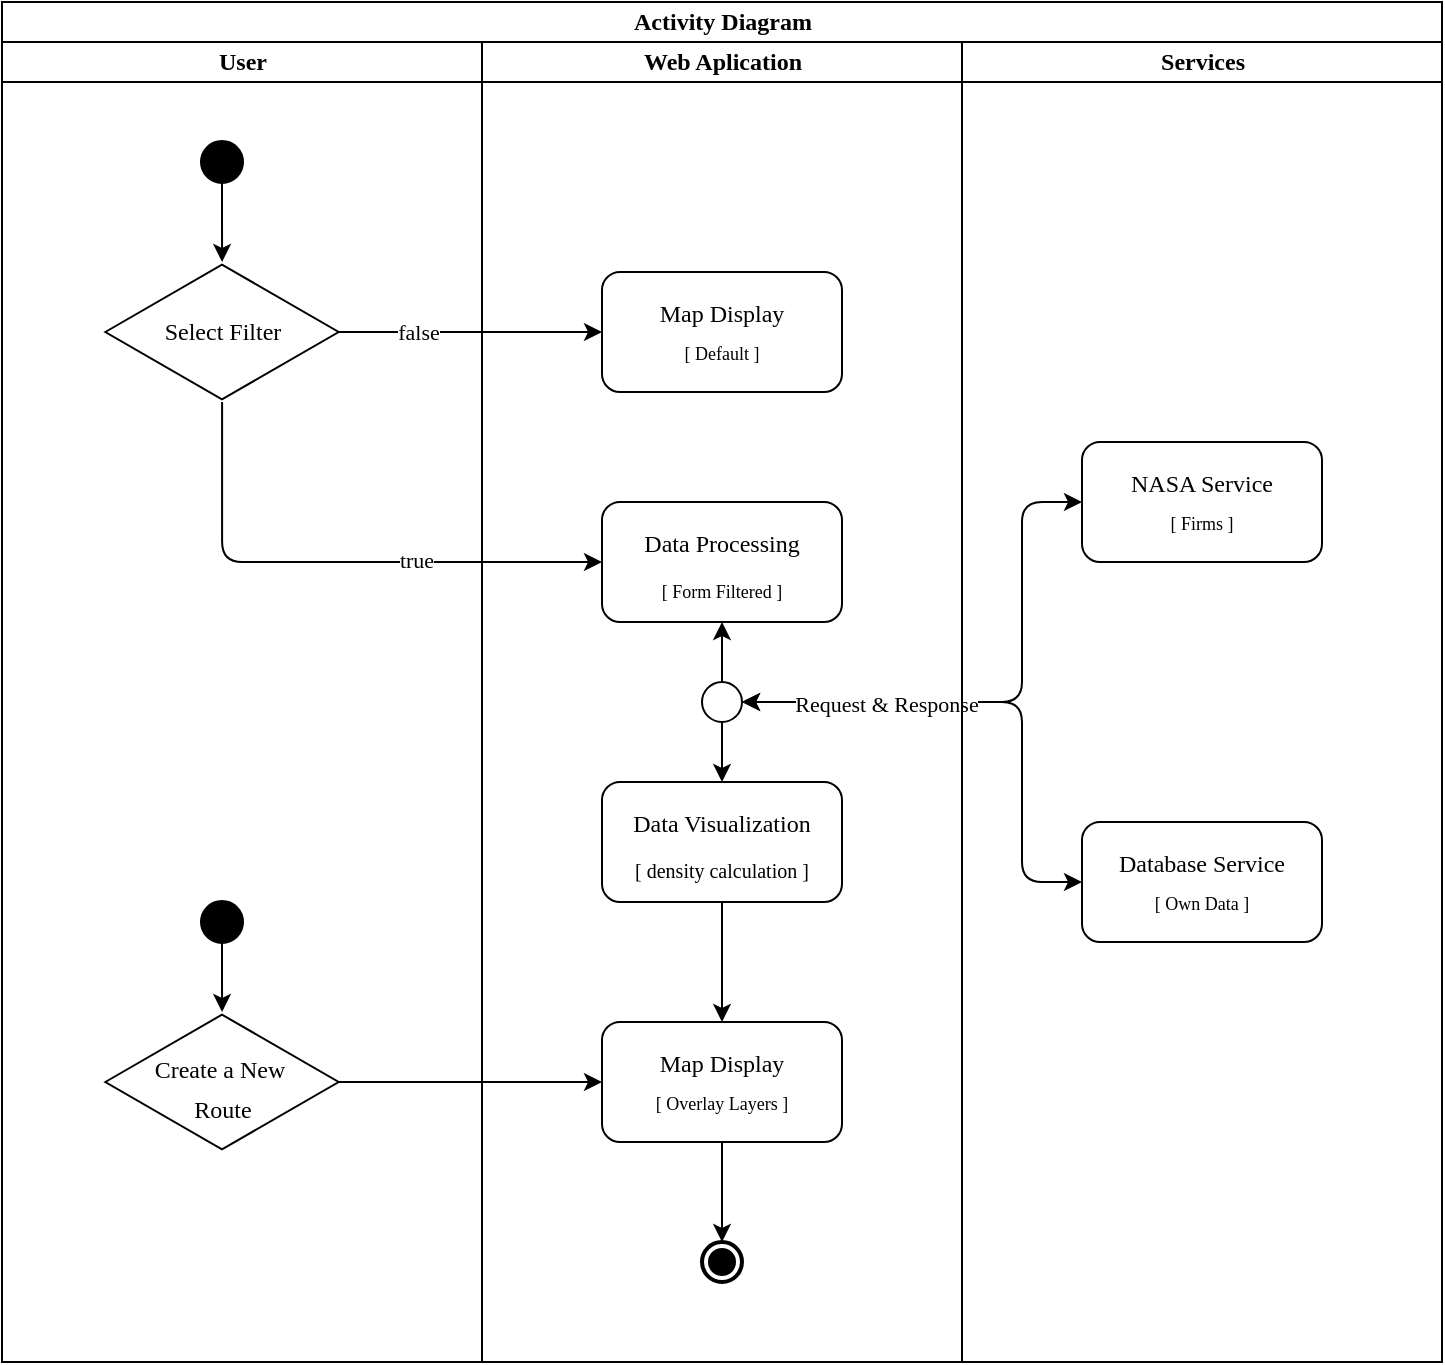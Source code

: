 <mxfile version="24.7.17">
  <diagram id="prtHgNgQTEPvFCAcTncT" name="Page-1">
    <mxGraphModel dx="1157" dy="676" grid="1" gridSize="10" guides="1" tooltips="1" connect="1" arrows="1" fold="1" page="1" pageScale="1" pageWidth="827" pageHeight="1169" math="0" shadow="0">
      <root>
        <mxCell id="0" />
        <mxCell id="1" parent="0" />
        <mxCell id="cXSK46v-pou7lRjQmR5n-1" value="Activity Diagram" style="swimlane;childLayout=stackLayout;resizeParent=1;resizeParentMax=0;startSize=20;html=1;fontFamily=Chakra Petch;fontSource=https%3A%2F%2Ffonts.googleapis.com%2Fcss%3Ffamily%3DChakra%2BPetch;verticalAlign=middle;" parent="1" vertex="1">
          <mxGeometry x="10" y="40" width="720" height="680" as="geometry" />
        </mxCell>
        <mxCell id="cXSK46v-pou7lRjQmR5n-5" value="User" style="swimlane;startSize=20;html=1;fontFamily=Chakra Petch;fontSource=https%3A%2F%2Ffonts.googleapis.com%2Fcss%3Ffamily%3DChakra%2BPetch;" parent="cXSK46v-pou7lRjQmR5n-1" vertex="1">
          <mxGeometry y="20" width="240" height="660" as="geometry" />
        </mxCell>
        <mxCell id="DwJLSehkU6HLkbGjUy9t-28" value="" style="edgeStyle=orthogonalEdgeStyle;rounded=0;orthogonalLoop=1;jettySize=auto;html=1;" edge="1" parent="cXSK46v-pou7lRjQmR5n-5" source="cXSK46v-pou7lRjQmR5n-6" target="cXSK46v-pou7lRjQmR5n-12">
          <mxGeometry relative="1" as="geometry" />
        </mxCell>
        <mxCell id="cXSK46v-pou7lRjQmR5n-6" value="" style="strokeWidth=2;html=1;shape=mxgraph.flowchart.start_2;whiteSpace=wrap;labelBackgroundColor=none;fillColor=#000000;" parent="cXSK46v-pou7lRjQmR5n-5" vertex="1">
          <mxGeometry x="100" y="50" width="20" height="20" as="geometry" />
        </mxCell>
        <mxCell id="cXSK46v-pou7lRjQmR5n-12" value="&lt;font face=&quot;Chakra Petch&quot;&gt;Select Filter&lt;/font&gt;" style="html=1;whiteSpace=wrap;aspect=fixed;shape=isoRectangle;" parent="cXSK46v-pou7lRjQmR5n-5" vertex="1">
          <mxGeometry x="51.66" y="110" width="116.67" height="70" as="geometry" />
        </mxCell>
        <mxCell id="cXSK46v-pou7lRjQmR5n-21" value="&lt;p style=&quot;line-height: 60%;&quot;&gt;&lt;font face=&quot;Chakra Petch&quot;&gt;Create a New&amp;nbsp;&lt;/font&gt;&lt;/p&gt;&lt;div style=&quot;line-height: 60%;&quot;&gt;&lt;font face=&quot;Chakra Petch&quot;&gt;Route&lt;/font&gt;&lt;/div&gt;&lt;p&gt;&lt;/p&gt;" style="html=1;whiteSpace=wrap;aspect=fixed;shape=isoRectangle;verticalAlign=middle;spacingTop=7;" parent="cXSK46v-pou7lRjQmR5n-5" vertex="1">
          <mxGeometry x="51.66" y="485" width="116.67" height="70" as="geometry" />
        </mxCell>
        <mxCell id="DwJLSehkU6HLkbGjUy9t-35" value="" style="edgeStyle=orthogonalEdgeStyle;rounded=0;orthogonalLoop=1;jettySize=auto;html=1;" edge="1" parent="cXSK46v-pou7lRjQmR5n-5" source="DwJLSehkU6HLkbGjUy9t-34" target="cXSK46v-pou7lRjQmR5n-21">
          <mxGeometry relative="1" as="geometry" />
        </mxCell>
        <mxCell id="DwJLSehkU6HLkbGjUy9t-34" value="" style="strokeWidth=2;html=1;shape=mxgraph.flowchart.start_2;whiteSpace=wrap;labelBackgroundColor=none;fillColor=#000000;" vertex="1" parent="cXSK46v-pou7lRjQmR5n-5">
          <mxGeometry x="100" y="430" width="20" height="20" as="geometry" />
        </mxCell>
        <mxCell id="cXSK46v-pou7lRjQmR5n-2" value="Web Aplication" style="swimlane;startSize=20;html=1;fontFamily=Chakra Petch;fontSource=https%3A%2F%2Ffonts.googleapis.com%2Fcss%3Ffamily%3DChakra%2BPetch;" parent="cXSK46v-pou7lRjQmR5n-1" vertex="1">
          <mxGeometry x="240" y="20" width="240" height="660" as="geometry" />
        </mxCell>
        <mxCell id="DwJLSehkU6HLkbGjUy9t-20" style="edgeStyle=orthogonalEdgeStyle;rounded=1;orthogonalLoop=1;jettySize=auto;html=1;exitX=0.5;exitY=1;exitDx=0;exitDy=0;curved=0;entryX=0.5;entryY=0;entryDx=0;entryDy=0;" edge="1" parent="cXSK46v-pou7lRjQmR5n-2" source="DwJLSehkU6HLkbGjUy9t-21" target="DwJLSehkU6HLkbGjUy9t-4">
          <mxGeometry relative="1" as="geometry">
            <Array as="points">
              <mxPoint x="120" y="370" />
              <mxPoint x="120" y="370" />
            </Array>
          </mxGeometry>
        </mxCell>
        <mxCell id="DwJLSehkU6HLkbGjUy9t-25" style="edgeStyle=orthogonalEdgeStyle;rounded=0;orthogonalLoop=1;jettySize=auto;html=1;entryX=0.5;entryY=0;entryDx=0;entryDy=0;startArrow=classic;startFill=1;endArrow=none;endFill=0;" edge="1" parent="cXSK46v-pou7lRjQmR5n-2" source="DwJLSehkU6HLkbGjUy9t-19" target="DwJLSehkU6HLkbGjUy9t-21">
          <mxGeometry relative="1" as="geometry" />
        </mxCell>
        <mxCell id="DwJLSehkU6HLkbGjUy9t-19" value="&lt;div style=&quot;line-height: 190%;&quot;&gt;&lt;span style=&quot;font-family: &amp;quot;Chakra Petch&amp;quot;;&quot;&gt;Data Processing&lt;/span&gt;&lt;/div&gt;&lt;div style=&quot;line-height: 190%;&quot;&gt;&lt;font style=&quot;font-size: 9px;&quot; face=&quot;vGZFlgYN_mPBk40w1wnj&quot;&gt;[ Form Filtered ]&lt;/font&gt;&lt;/div&gt;" style="rounded=1;whiteSpace=wrap;html=1;spacingTop=6;" vertex="1" parent="cXSK46v-pou7lRjQmR5n-2">
          <mxGeometry x="60" y="230" width="120" height="60" as="geometry" />
        </mxCell>
        <mxCell id="cXSK46v-pou7lRjQmR5n-13" value="&lt;font data-font-src=&quot;https://fonts.googleapis.com/css?family=Chakra+Petch&quot; face=&quot;Chakra Petch&quot;&gt;Map Display&lt;/font&gt;&lt;div style=&quot;line-height: 190%;&quot;&gt;&lt;font style=&quot;font-size: 9px;&quot; face=&quot;vGZFlgYN_mPBk40w1wnj&quot;&gt;[ Default ]&lt;/font&gt;&lt;/div&gt;" style="rounded=1;whiteSpace=wrap;html=1;verticalAlign=middle;spacingTop=6;" parent="cXSK46v-pou7lRjQmR5n-2" vertex="1">
          <mxGeometry x="60" y="115" width="120" height="60" as="geometry" />
        </mxCell>
        <mxCell id="DwJLSehkU6HLkbGjUy9t-27" value="" style="edgeStyle=orthogonalEdgeStyle;rounded=0;orthogonalLoop=1;jettySize=auto;html=1;entryX=0.5;entryY=0;entryDx=0;entryDy=0;" edge="1" parent="cXSK46v-pou7lRjQmR5n-2" source="DwJLSehkU6HLkbGjUy9t-3" target="cXSK46v-pou7lRjQmR5n-7">
          <mxGeometry relative="1" as="geometry" />
        </mxCell>
        <mxCell id="DwJLSehkU6HLkbGjUy9t-3" value="&lt;font data-font-src=&quot;https://fonts.googleapis.com/css?family=Chakra+Petch&quot; face=&quot;Chakra Petch&quot;&gt;Map Display&lt;/font&gt;&lt;div style=&quot;line-height: 190%;&quot;&gt;&lt;font style=&quot;font-size: 9px;&quot; face=&quot;vGZFlgYN_mPBk40w1wnj&quot;&gt;[ Overlay Layers ]&lt;/font&gt;&lt;/div&gt;" style="rounded=1;whiteSpace=wrap;html=1;spacingTop=6;" vertex="1" parent="cXSK46v-pou7lRjQmR5n-2">
          <mxGeometry x="60" y="490" width="120" height="60" as="geometry" />
        </mxCell>
        <mxCell id="DwJLSehkU6HLkbGjUy9t-26" style="edgeStyle=orthogonalEdgeStyle;rounded=0;orthogonalLoop=1;jettySize=auto;html=1;entryX=0.5;entryY=0;entryDx=0;entryDy=0;" edge="1" parent="cXSK46v-pou7lRjQmR5n-2" source="DwJLSehkU6HLkbGjUy9t-4" target="DwJLSehkU6HLkbGjUy9t-3">
          <mxGeometry relative="1" as="geometry" />
        </mxCell>
        <mxCell id="DwJLSehkU6HLkbGjUy9t-4" value="&lt;div style=&quot;line-height: 190%;&quot;&gt;&lt;font style=&quot;&quot;&gt;&lt;font face=&quot;Chakra Petch&quot;&gt;Data Visualization&lt;/font&gt;&lt;/font&gt;&lt;/div&gt;&lt;div style=&quot;line-height: 190%;&quot;&gt;&lt;font style=&quot;&quot;&gt;&lt;font size=&quot;1&quot; face=&quot;vGZFlgYN_mPBk40w1wnj&quot;&gt;[ density calculation&amp;nbsp;]&lt;/font&gt;&lt;/font&gt;&lt;/div&gt;" style="rounded=1;whiteSpace=wrap;html=1;spacingTop=6;" vertex="1" parent="cXSK46v-pou7lRjQmR5n-2">
          <mxGeometry x="60" y="370" width="120" height="60" as="geometry" />
        </mxCell>
        <mxCell id="DwJLSehkU6HLkbGjUy9t-21" value="" style="ellipse;whiteSpace=wrap;html=1;aspect=fixed;" vertex="1" parent="cXSK46v-pou7lRjQmR5n-2">
          <mxGeometry x="110" y="320" width="20" height="20" as="geometry" />
        </mxCell>
        <mxCell id="cXSK46v-pou7lRjQmR5n-11" value="" style="group" parent="cXSK46v-pou7lRjQmR5n-2" vertex="1" connectable="0">
          <mxGeometry x="110" y="600" width="20" height="20" as="geometry" />
        </mxCell>
        <mxCell id="cXSK46v-pou7lRjQmR5n-7" value="" style="ellipse;shape=doubleEllipse;whiteSpace=wrap;html=1;aspect=fixed;strokeWidth=2;" parent="cXSK46v-pou7lRjQmR5n-11" vertex="1">
          <mxGeometry width="20" height="20" as="geometry" />
        </mxCell>
        <mxCell id="cXSK46v-pou7lRjQmR5n-8" value="" style="strokeWidth=2;html=1;shape=mxgraph.flowchart.start_2;whiteSpace=wrap;labelBackgroundColor=none;fillColor=#000000;" parent="cXSK46v-pou7lRjQmR5n-11" vertex="1">
          <mxGeometry x="5" y="5" width="10" height="10" as="geometry" />
        </mxCell>
        <mxCell id="cXSK46v-pou7lRjQmR5n-15" style="edgeStyle=orthogonalEdgeStyle;rounded=1;orthogonalLoop=1;jettySize=auto;html=1;entryX=0;entryY=0.5;entryDx=0;entryDy=0;strokeColor=default;curved=0;" parent="cXSK46v-pou7lRjQmR5n-1" source="cXSK46v-pou7lRjQmR5n-12" target="cXSK46v-pou7lRjQmR5n-13" edge="1">
          <mxGeometry relative="1" as="geometry" />
        </mxCell>
        <mxCell id="cXSK46v-pou7lRjQmR5n-16" value="false" style="edgeLabel;html=1;align=center;verticalAlign=middle;resizable=0;points=[];fontFamily=Chakra Petch;fontSource=https%3A%2F%2Ffonts.googleapis.com%2Fcss%3Ffamily%3DChakra%2BPetch;" parent="cXSK46v-pou7lRjQmR5n-15" vertex="1" connectable="0">
          <mxGeometry x="-0.397" relative="1" as="geometry">
            <mxPoint as="offset" />
          </mxGeometry>
        </mxCell>
        <mxCell id="cXSK46v-pou7lRjQmR5n-17" style="edgeStyle=orthogonalEdgeStyle;rounded=1;orthogonalLoop=1;jettySize=auto;html=1;entryX=0;entryY=0.5;entryDx=0;entryDy=0;curved=0;" parent="cXSK46v-pou7lRjQmR5n-1" source="cXSK46v-pou7lRjQmR5n-12" edge="1">
          <mxGeometry relative="1" as="geometry">
            <Array as="points">
              <mxPoint x="110" y="280" />
            </Array>
            <mxPoint x="300" y="280.0" as="targetPoint" />
          </mxGeometry>
        </mxCell>
        <mxCell id="cXSK46v-pou7lRjQmR5n-20" value="&lt;font data-font-src=&quot;https://fonts.googleapis.com/css?family=Chakra+Petch&quot; face=&quot;Chakra Petch&quot;&gt;true&lt;/font&gt;" style="edgeLabel;html=1;align=center;verticalAlign=middle;resizable=0;points=[];" parent="cXSK46v-pou7lRjQmR5n-17" vertex="1" connectable="0">
          <mxGeometry x="0.307" y="1" relative="1" as="geometry">
            <mxPoint as="offset" />
          </mxGeometry>
        </mxCell>
        <mxCell id="DwJLSehkU6HLkbGjUy9t-9" style="edgeStyle=orthogonalEdgeStyle;rounded=1;orthogonalLoop=1;jettySize=auto;html=1;exitX=1;exitY=0.5;exitDx=0;exitDy=0;curved=0;startArrow=classic;startFill=1;entryX=0;entryY=0.5;entryDx=0;entryDy=0;" edge="1" parent="cXSK46v-pou7lRjQmR5n-1" source="DwJLSehkU6HLkbGjUy9t-21" target="DwJLSehkU6HLkbGjUy9t-2">
          <mxGeometry relative="1" as="geometry">
            <mxPoint x="420" y="279.97" as="sourcePoint" />
            <mxPoint x="540" y="350" as="targetPoint" />
            <Array as="points">
              <mxPoint x="510" y="350" />
              <mxPoint x="510" y="440" />
            </Array>
          </mxGeometry>
        </mxCell>
        <mxCell id="DwJLSehkU6HLkbGjUy9t-11" style="edgeStyle=orthogonalEdgeStyle;rounded=1;orthogonalLoop=1;jettySize=auto;html=1;entryX=0;entryY=0.5;entryDx=0;entryDy=0;startArrow=classic;startFill=1;exitX=1;exitY=0.5;exitDx=0;exitDy=0;curved=0;" edge="1" parent="cXSK46v-pou7lRjQmR5n-1" source="DwJLSehkU6HLkbGjUy9t-21" target="DwJLSehkU6HLkbGjUy9t-1">
          <mxGeometry relative="1" as="geometry">
            <Array as="points">
              <mxPoint x="510" y="350" />
              <mxPoint x="510" y="250" />
            </Array>
          </mxGeometry>
        </mxCell>
        <mxCell id="DwJLSehkU6HLkbGjUy9t-13" value="&lt;span style=&quot;font-family: &amp;quot;Chakra Petch&amp;quot;;&quot;&gt;Request &amp;amp; Response&lt;/span&gt;" style="edgeLabel;html=1;align=center;verticalAlign=middle;resizable=0;points=[];" vertex="1" connectable="0" parent="DwJLSehkU6HLkbGjUy9t-11">
          <mxGeometry x="-0.825" relative="1" as="geometry">
            <mxPoint x="48" y="1" as="offset" />
          </mxGeometry>
        </mxCell>
        <mxCell id="cXSK46v-pou7lRjQmR5n-3" value="Services" style="swimlane;startSize=20;html=1;fontFamily=Chakra Petch;fontSource=https%3A%2F%2Ffonts.googleapis.com%2Fcss%3Ffamily%3DChakra%2BPetch;" parent="cXSK46v-pou7lRjQmR5n-1" vertex="1">
          <mxGeometry x="480" y="20" width="240" height="660" as="geometry" />
        </mxCell>
        <mxCell id="DwJLSehkU6HLkbGjUy9t-1" value="&lt;font face=&quot;Chakra Petch&quot;&gt;NASA Service&lt;/font&gt;&lt;br&gt;&lt;div style=&quot;line-height: 190%;&quot;&gt;&lt;font style=&quot;font-size: 9px;&quot; face=&quot;vGZFlgYN_mPBk40w1wnj&quot;&gt;[ Firms ]&lt;/font&gt;&lt;/div&gt;" style="rounded=1;whiteSpace=wrap;html=1;spacingTop=6;" vertex="1" parent="cXSK46v-pou7lRjQmR5n-3">
          <mxGeometry x="60" y="200" width="120" height="60" as="geometry" />
        </mxCell>
        <mxCell id="DwJLSehkU6HLkbGjUy9t-2" value="&lt;font face=&quot;Chakra Petch&quot;&gt;Database Service&lt;/font&gt;&lt;br&gt;&lt;div style=&quot;line-height: 190%;&quot;&gt;&lt;font style=&quot;font-size: 9px;&quot; face=&quot;vGZFlgYN_mPBk40w1wnj&quot;&gt;[ Own Data ]&lt;/font&gt;&lt;/div&gt;" style="rounded=1;whiteSpace=wrap;html=1;spacingTop=6;" vertex="1" parent="cXSK46v-pou7lRjQmR5n-3">
          <mxGeometry x="60" y="390" width="120" height="60" as="geometry" />
        </mxCell>
        <mxCell id="DwJLSehkU6HLkbGjUy9t-36" style="edgeStyle=orthogonalEdgeStyle;rounded=0;orthogonalLoop=1;jettySize=auto;html=1;" edge="1" parent="cXSK46v-pou7lRjQmR5n-1" source="cXSK46v-pou7lRjQmR5n-21" target="DwJLSehkU6HLkbGjUy9t-3">
          <mxGeometry relative="1" as="geometry" />
        </mxCell>
      </root>
    </mxGraphModel>
  </diagram>
</mxfile>
